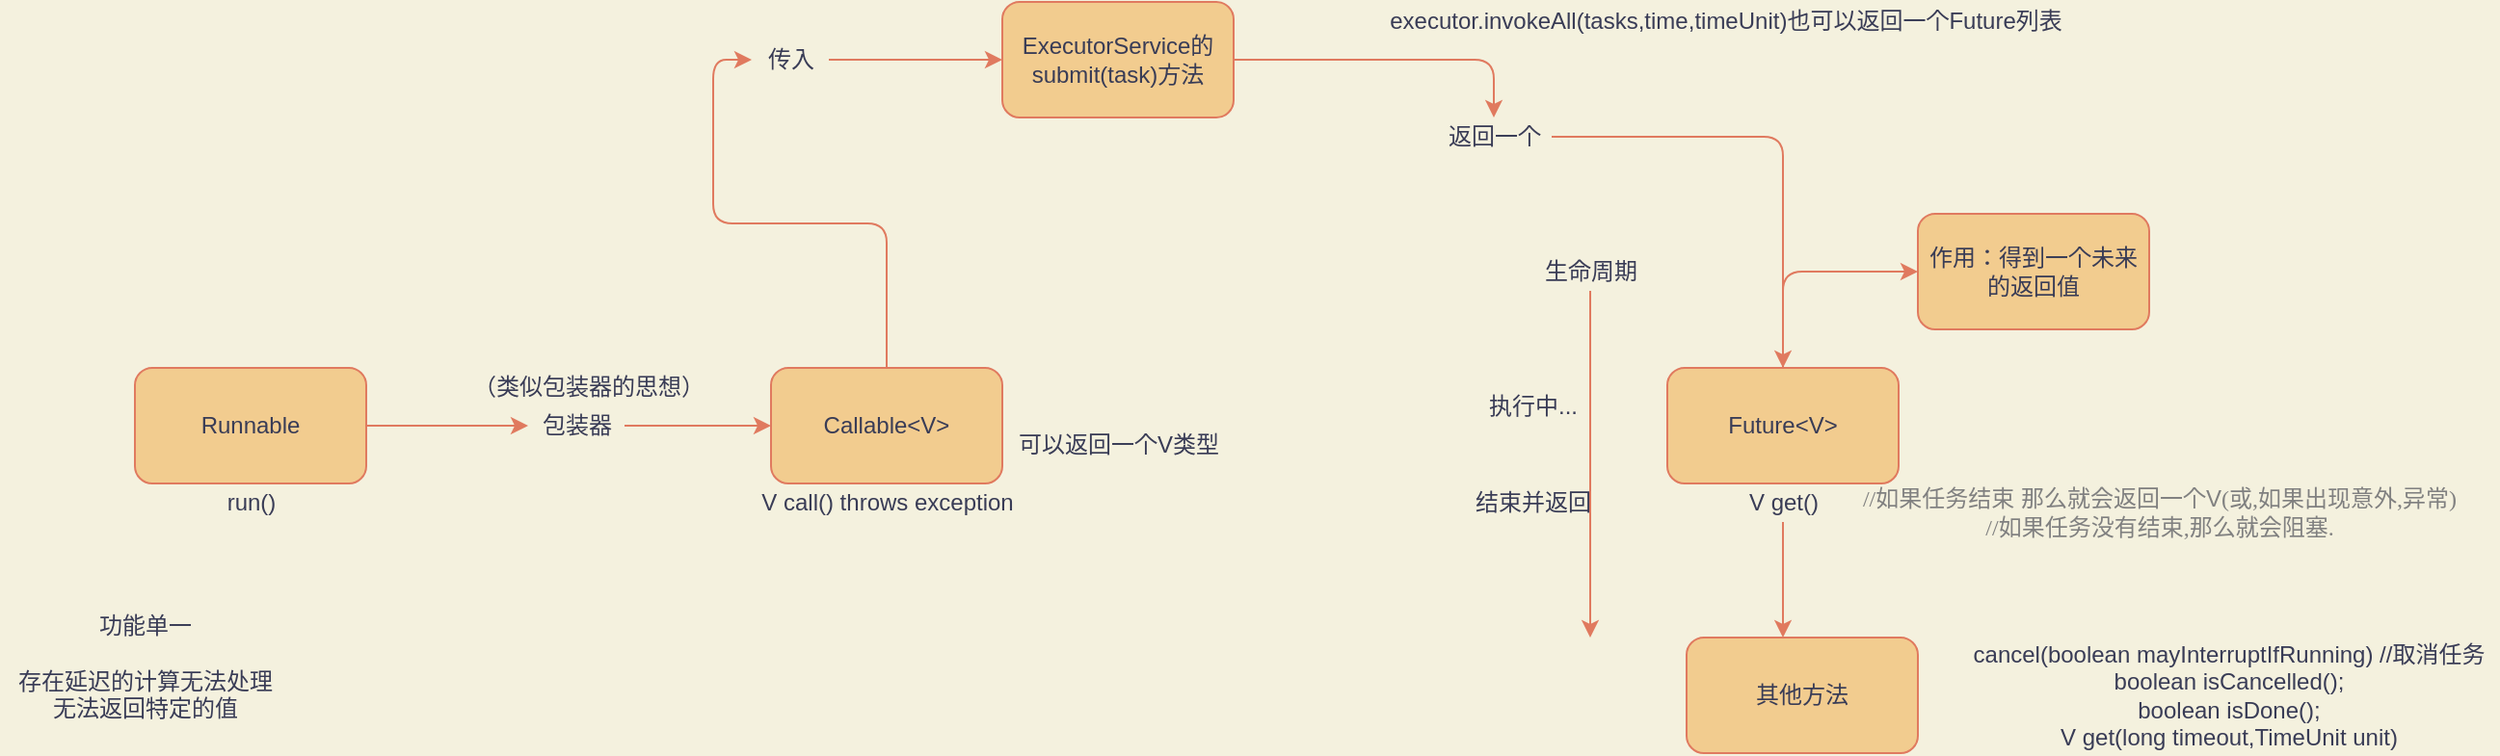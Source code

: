 <mxfile version="13.7.9" type="device" pages="3"><diagram id="ZHL8aBhr4fDz7TlUlvCl" name="Future和Callable 基础"><mxGraphModel dx="2128" dy="606" grid="1" gridSize="10" guides="1" tooltips="1" connect="1" arrows="1" fold="1" page="1" pageScale="1" pageWidth="827" pageHeight="1169" background="#F4F1DE" math="0" shadow="0"><root><mxCell id="0"/><mxCell id="1" parent="0"/><mxCell id="vaPRioYYggcYLWIS3dqC-3" value="" style="edgeStyle=orthogonalEdgeStyle;curved=0;rounded=1;sketch=0;orthogonalLoop=1;jettySize=auto;html=1;strokeColor=#E07A5F;fillColor=#F2CC8F;fontColor=#393C56;" edge="1" parent="1" source="vaPRioYYggcYLWIS3dqC-5" target="vaPRioYYggcYLWIS3dqC-2"><mxGeometry relative="1" as="geometry"/></mxCell><mxCell id="vaPRioYYggcYLWIS3dqC-1" value="Runnable" style="rounded=1;whiteSpace=wrap;html=1;sketch=0;strokeColor=#E07A5F;fillColor=#F2CC8F;fontColor=#393C56;" vertex="1" parent="1"><mxGeometry x="15" y="330" width="120" height="60" as="geometry"/></mxCell><mxCell id="vaPRioYYggcYLWIS3dqC-21" style="edgeStyle=orthogonalEdgeStyle;curved=0;rounded=1;sketch=0;orthogonalLoop=1;jettySize=auto;html=1;entryX=0;entryY=0.5;entryDx=0;entryDy=0;strokeColor=#E07A5F;fillColor=#F2CC8F;fontColor=#393C56;" edge="1" parent="1" source="vaPRioYYggcYLWIS3dqC-22" target="vaPRioYYggcYLWIS3dqC-16"><mxGeometry relative="1" as="geometry"/></mxCell><mxCell id="vaPRioYYggcYLWIS3dqC-2" value="Callable&amp;lt;V&amp;gt;" style="rounded=1;whiteSpace=wrap;html=1;sketch=0;strokeColor=#E07A5F;fillColor=#F2CC8F;fontColor=#393C56;" vertex="1" parent="1"><mxGeometry x="345" y="330" width="120" height="60" as="geometry"/></mxCell><mxCell id="vaPRioYYggcYLWIS3dqC-6" value="功能单一&lt;br&gt;&lt;br&gt;存在延迟的计算无法处理&lt;br&gt;无法返回特定的值" style="text;html=1;align=center;verticalAlign=middle;resizable=0;points=[];autosize=1;fontColor=#393C56;" vertex="1" parent="1"><mxGeometry x="-55" y="455" width="150" height="60" as="geometry"/></mxCell><mxCell id="vaPRioYYggcYLWIS3dqC-7" value="run()" style="text;html=1;align=center;verticalAlign=middle;resizable=0;points=[];autosize=1;fontColor=#393C56;" vertex="1" parent="1"><mxGeometry x="55" y="390" width="40" height="20" as="geometry"/></mxCell><mxCell id="vaPRioYYggcYLWIS3dqC-5" value="包装器" style="text;html=1;align=center;verticalAlign=middle;resizable=0;points=[];autosize=1;fontColor=#393C56;" vertex="1" parent="1"><mxGeometry x="219" y="350" width="50" height="20" as="geometry"/></mxCell><mxCell id="vaPRioYYggcYLWIS3dqC-8" value="" style="edgeStyle=orthogonalEdgeStyle;curved=0;rounded=1;sketch=0;orthogonalLoop=1;jettySize=auto;html=1;strokeColor=#E07A5F;fillColor=#F2CC8F;fontColor=#393C56;" edge="1" parent="1" source="vaPRioYYggcYLWIS3dqC-1" target="vaPRioYYggcYLWIS3dqC-5"><mxGeometry relative="1" as="geometry"><mxPoint x="135" y="360" as="sourcePoint"/><mxPoint x="345" y="360" as="targetPoint"/></mxGeometry></mxCell><mxCell id="vaPRioYYggcYLWIS3dqC-9" value="V call() throws exception" style="text;html=1;align=center;verticalAlign=middle;resizable=0;points=[];autosize=1;fontColor=#393C56;" vertex="1" parent="1"><mxGeometry x="330" y="390" width="150" height="20" as="geometry"/></mxCell><mxCell id="vaPRioYYggcYLWIS3dqC-10" value="" style="endArrow=classic;html=1;strokeColor=#E07A5F;fillColor=#F2CC8F;fontColor=#393C56;" edge="1" parent="1"><mxGeometry width="50" height="50" relative="1" as="geometry"><mxPoint x="770" y="290" as="sourcePoint"/><mxPoint x="770" y="470" as="targetPoint"/></mxGeometry></mxCell><mxCell id="vaPRioYYggcYLWIS3dqC-11" value="生命周期" style="text;html=1;align=center;verticalAlign=middle;resizable=0;points=[];autosize=1;fontColor=#393C56;" vertex="1" parent="1"><mxGeometry x="740" y="270" width="60" height="20" as="geometry"/></mxCell><mxCell id="vaPRioYYggcYLWIS3dqC-28" style="edgeStyle=orthogonalEdgeStyle;curved=0;rounded=1;sketch=0;orthogonalLoop=1;jettySize=auto;html=1;strokeColor=#E07A5F;fillColor=#F2CC8F;fontColor=#393C56;entryX=0;entryY=0.5;entryDx=0;entryDy=0;" edge="1" parent="1" source="vaPRioYYggcYLWIS3dqC-12" target="vaPRioYYggcYLWIS3dqC-29"><mxGeometry relative="1" as="geometry"><mxPoint x="980" y="290.0" as="targetPoint"/><Array as="points"><mxPoint x="870" y="280"/></Array></mxGeometry></mxCell><mxCell id="vaPRioYYggcYLWIS3dqC-12" value="Future&amp;lt;V&amp;gt;" style="rounded=1;whiteSpace=wrap;html=1;sketch=0;strokeColor=#E07A5F;fillColor=#F2CC8F;fontColor=#393C56;" vertex="1" parent="1"><mxGeometry x="810" y="330" width="120" height="60" as="geometry"/></mxCell><mxCell id="vaPRioYYggcYLWIS3dqC-24" style="edgeStyle=orthogonalEdgeStyle;curved=0;rounded=1;sketch=0;orthogonalLoop=1;jettySize=auto;html=1;strokeColor=#E07A5F;fillColor=#F2CC8F;fontColor=#393C56;" edge="1" parent="1" source="vaPRioYYggcYLWIS3dqC-13"><mxGeometry relative="1" as="geometry"><mxPoint x="870" y="470" as="targetPoint"/></mxGeometry></mxCell><mxCell id="vaPRioYYggcYLWIS3dqC-13" value="V get()" style="text;html=1;align=center;verticalAlign=middle;resizable=0;points=[];autosize=1;fontColor=#393C56;" vertex="1" parent="1"><mxGeometry x="845" y="390" width="50" height="20" as="geometry"/></mxCell><mxCell id="vaPRioYYggcYLWIS3dqC-18" style="edgeStyle=orthogonalEdgeStyle;curved=0;rounded=1;sketch=0;orthogonalLoop=1;jettySize=auto;html=1;entryX=0.5;entryY=0;entryDx=0;entryDy=0;strokeColor=#E07A5F;fillColor=#F2CC8F;fontColor=#393C56;" edge="1" parent="1" source="vaPRioYYggcYLWIS3dqC-19" target="vaPRioYYggcYLWIS3dqC-12"><mxGeometry relative="1" as="geometry"/></mxCell><mxCell id="vaPRioYYggcYLWIS3dqC-16" value="ExecutorService的submit(task)方法" style="rounded=1;whiteSpace=wrap;html=1;sketch=0;strokeColor=#E07A5F;fillColor=#F2CC8F;fontColor=#393C56;" vertex="1" parent="1"><mxGeometry x="465" y="140" width="120" height="60" as="geometry"/></mxCell><mxCell id="vaPRioYYggcYLWIS3dqC-19" value="返回一个" style="text;html=1;align=center;verticalAlign=middle;resizable=0;points=[];autosize=1;fontColor=#393C56;" vertex="1" parent="1"><mxGeometry x="690" y="200" width="60" height="20" as="geometry"/></mxCell><mxCell id="vaPRioYYggcYLWIS3dqC-20" style="edgeStyle=orthogonalEdgeStyle;curved=0;rounded=1;sketch=0;orthogonalLoop=1;jettySize=auto;html=1;entryX=0.5;entryY=0;entryDx=0;entryDy=0;strokeColor=#E07A5F;fillColor=#F2CC8F;fontColor=#393C56;" edge="1" parent="1" source="vaPRioYYggcYLWIS3dqC-16" target="vaPRioYYggcYLWIS3dqC-19"><mxGeometry relative="1" as="geometry"><mxPoint x="865" y="220" as="sourcePoint"/><mxPoint x="705" y="320" as="targetPoint"/></mxGeometry></mxCell><mxCell id="vaPRioYYggcYLWIS3dqC-22" value="传入" style="text;html=1;align=center;verticalAlign=middle;resizable=0;points=[];autosize=1;fontColor=#393C56;" vertex="1" parent="1"><mxGeometry x="335" y="160" width="40" height="20" as="geometry"/></mxCell><mxCell id="vaPRioYYggcYLWIS3dqC-23" style="edgeStyle=orthogonalEdgeStyle;curved=0;rounded=1;sketch=0;orthogonalLoop=1;jettySize=auto;html=1;entryX=0;entryY=0.5;entryDx=0;entryDy=0;strokeColor=#E07A5F;fillColor=#F2CC8F;fontColor=#393C56;" edge="1" parent="1" source="vaPRioYYggcYLWIS3dqC-2" target="vaPRioYYggcYLWIS3dqC-22"><mxGeometry relative="1" as="geometry"><mxPoint x="405.034" y="330" as="sourcePoint"/><mxPoint x="455" y="170" as="targetPoint"/></mxGeometry></mxCell><mxCell id="vaPRioYYggcYLWIS3dqC-25" value="执行中..." style="text;html=1;align=center;verticalAlign=middle;resizable=0;points=[];autosize=1;fontColor=#393C56;" vertex="1" parent="1"><mxGeometry x="710" y="340" width="60" height="20" as="geometry"/></mxCell><mxCell id="vaPRioYYggcYLWIS3dqC-26" value="结束并返回" style="text;html=1;align=center;verticalAlign=middle;resizable=0;points=[];autosize=1;fontColor=#393C56;" vertex="1" parent="1"><mxGeometry x="700" y="390" width="80" height="20" as="geometry"/></mxCell><mxCell id="vaPRioYYggcYLWIS3dqC-29" value="作用：得到一个未来的返回值" style="rounded=1;whiteSpace=wrap;html=1;sketch=0;strokeColor=#E07A5F;fillColor=#F2CC8F;fontColor=#393C56;" vertex="1" parent="1"><mxGeometry x="940" y="250" width="120" height="60" as="geometry"/></mxCell><mxCell id="vaPRioYYggcYLWIS3dqC-30" value="可以返回一个V类型" style="text;html=1;align=center;verticalAlign=middle;resizable=0;points=[];autosize=1;fontColor=#393C56;" vertex="1" parent="1"><mxGeometry x="465" y="360" width="120" height="20" as="geometry"/></mxCell><mxCell id="vaPRioYYggcYLWIS3dqC-31" value="（类似包装器的思想）" style="text;html=1;align=center;verticalAlign=middle;resizable=0;points=[];autosize=1;fontColor=#393C56;" vertex="1" parent="1"><mxGeometry x="180" y="330" width="140" height="20" as="geometry"/></mxCell><mxCell id="vaPRioYYggcYLWIS3dqC-32" value="&lt;font style=&quot;font-size: 12px&quot;&gt;&lt;span style=&quot;font-family: &amp;#34;consolas&amp;#34; ; color: rgb(128 , 128 , 128)&quot;&gt;//&lt;/span&gt;&lt;span style=&quot;color: rgb(128 , 128 , 128) ; font-family: &amp;#34;arial&amp;#34;&quot;&gt;如果任务结束 那么就会返回一个V&lt;/span&gt;&lt;span style=&quot;font-family: &amp;#34;consolas&amp;#34; ; color: rgb(128 , 128 , 128)&quot;&gt;(&lt;/span&gt;&lt;span style=&quot;color: rgb(128 , 128 , 128) ; font-family: &amp;#34;arial&amp;#34;&quot;&gt;或&lt;/span&gt;&lt;span style=&quot;font-family: &amp;#34;consolas&amp;#34; ; color: rgb(128 , 128 , 128)&quot;&gt;,&lt;/span&gt;&lt;span style=&quot;color: rgb(128 , 128 , 128) ; font-family: &amp;#34;arial&amp;#34;&quot;&gt;如果出现意外&lt;/span&gt;&lt;span style=&quot;font-family: &amp;#34;consolas&amp;#34; ; color: rgb(128 , 128 , 128)&quot;&gt;,&lt;/span&gt;&lt;span style=&quot;color: rgb(128 , 128 , 128) ; font-family: &amp;#34;arial&amp;#34;&quot;&gt;异常&lt;/span&gt;&lt;span style=&quot;font-family: &amp;#34;consolas&amp;#34; ; color: rgb(128 , 128 , 128)&quot;&gt;)&lt;br&gt;&lt;/span&gt;&lt;span style=&quot;font-family: &amp;#34;consolas&amp;#34; ; color: rgb(128 , 128 , 128)&quot;&gt;//&lt;/span&gt;&lt;span style=&quot;color: rgb(128 , 128 , 128) ; font-family: &amp;#34;arial&amp;#34;&quot;&gt;如果任务没有结束&lt;/span&gt;&lt;span style=&quot;font-family: &amp;#34;consolas&amp;#34; ; color: rgb(128 , 128 , 128)&quot;&gt;,&lt;/span&gt;&lt;span style=&quot;color: rgb(128 , 128 , 128) ; font-family: &amp;#34;arial&amp;#34;&quot;&gt;那么就会阻塞&lt;/span&gt;&lt;span style=&quot;font-family: &amp;#34;consolas&amp;#34; ; color: rgb(128 , 128 , 128)&quot;&gt;.&lt;/span&gt;&lt;/font&gt;" style="text;html=1;align=center;verticalAlign=middle;resizable=0;points=[];autosize=1;fontColor=#393C56;" vertex="1" parent="1"><mxGeometry x="895" y="390" width="340" height="30" as="geometry"/></mxCell><mxCell id="UpVcLJQyhlag4IIQAwY9-1" value="其他方法" style="rounded=1;whiteSpace=wrap;html=1;sketch=0;strokeColor=#E07A5F;fillColor=#F2CC8F;fontColor=#393C56;" vertex="1" parent="1"><mxGeometry x="820" y="470" width="120" height="60" as="geometry"/></mxCell><mxCell id="UpVcLJQyhlag4IIQAwY9-2" value="cancel(boolean mayInterruptIfRunning) //取消任务&lt;br&gt;boolean isCancelled();&lt;br&gt;boolean isDone();&lt;br&gt;V get(long timeout,TimeUnit unit)" style="text;html=1;align=center;verticalAlign=middle;resizable=0;points=[];autosize=1;fontColor=#393C56;" vertex="1" parent="1"><mxGeometry x="961" y="470" width="280" height="60" as="geometry"/></mxCell><mxCell id="q5jR5puw2UdDXA090257-1" value="executor.invokeAll(tasks,time,timeUnit)也可以返回一个Future列表" style="text;html=1;align=center;verticalAlign=middle;resizable=0;points=[];autosize=1;fontColor=#393C56;" vertex="1" parent="1"><mxGeometry x="660" y="140" width="360" height="20" as="geometry"/></mxCell></root></mxGraphModel></diagram><diagram id="rWzsDTMP2cvzB-yXN3G0" name="RunnableFuture"><mxGraphModel dx="2399" dy="1901" grid="1" gridSize="10" guides="1" tooltips="1" connect="1" arrows="1" fold="1" page="1" pageScale="1" pageWidth="827" pageHeight="1169" background="#F4F1DE" math="0" shadow="0"><root><mxCell id="3pAuuqge_CmNK7FzhPWj-0"/><mxCell id="3pAuuqge_CmNK7FzhPWj-1" parent="3pAuuqge_CmNK7FzhPWj-0"/><mxCell id="3pAuuqge_CmNK7FzhPWj-5" value="" style="edgeStyle=orthogonalEdgeStyle;curved=0;rounded=1;sketch=0;orthogonalLoop=1;jettySize=auto;html=1;strokeColor=#E07A5F;fillColor=#F2CC8F;fontColor=#393C56;" edge="1" parent="3pAuuqge_CmNK7FzhPWj-1" source="3pAuuqge_CmNK7FzhPWj-2" target="3pAuuqge_CmNK7FzhPWj-4"><mxGeometry relative="1" as="geometry"/></mxCell><mxCell id="3pAuuqge_CmNK7FzhPWj-2" value="FutureTask&amp;lt;T&amp;gt;" style="rounded=1;whiteSpace=wrap;html=1;sketch=0;strokeColor=#E07A5F;fillColor=#F2CC8F;fontColor=#393C56;" vertex="1" parent="3pAuuqge_CmNK7FzhPWj-1"><mxGeometry x="210" y="180" width="120" height="60" as="geometry"/></mxCell><mxCell id="3pAuuqge_CmNK7FzhPWj-7" style="edgeStyle=orthogonalEdgeStyle;curved=0;rounded=1;sketch=0;orthogonalLoop=1;jettySize=auto;html=1;strokeColor=#E07A5F;fillColor=#F2CC8F;fontColor=#393C56;" edge="1" parent="3pAuuqge_CmNK7FzhPWj-1" source="3pAuuqge_CmNK7FzhPWj-4"><mxGeometry relative="1" as="geometry"><mxPoint x="210.0" y="30" as="targetPoint"/></mxGeometry></mxCell><mxCell id="3pAuuqge_CmNK7FzhPWj-8" style="edgeStyle=orthogonalEdgeStyle;curved=0;rounded=1;sketch=0;orthogonalLoop=1;jettySize=auto;html=1;strokeColor=#E07A5F;fillColor=#F2CC8F;fontColor=#393C56;" edge="1" parent="3pAuuqge_CmNK7FzhPWj-1" source="3pAuuqge_CmNK7FzhPWj-4"><mxGeometry relative="1" as="geometry"><mxPoint x="330.0" y="30" as="targetPoint"/></mxGeometry></mxCell><mxCell id="3pAuuqge_CmNK7FzhPWj-4" value="&amp;lt;Interface&amp;gt;&lt;br&gt;RunnableFuture" style="rounded=1;whiteSpace=wrap;html=1;sketch=0;strokeColor=#E07A5F;fillColor=#F2CC8F;fontColor=#393C56;" vertex="1" parent="3pAuuqge_CmNK7FzhPWj-1"><mxGeometry x="210" y="70" width="120" height="60" as="geometry"/></mxCell><mxCell id="3pAuuqge_CmNK7FzhPWj-10" value="" style="edgeStyle=orthogonalEdgeStyle;curved=0;rounded=1;sketch=0;orthogonalLoop=1;jettySize=auto;html=1;strokeColor=#E07A5F;fillColor=#F2CC8F;fontColor=#393C56;" edge="1" parent="3pAuuqge_CmNK7FzhPWj-1" source="3pAuuqge_CmNK7FzhPWj-9" target="3pAuuqge_CmNK7FzhPWj-4"><mxGeometry relative="1" as="geometry"><Array as="points"><mxPoint x="210" y="50"/><mxPoint x="270" y="50"/></Array></mxGeometry></mxCell><mxCell id="3pAuuqge_CmNK7FzhPWj-9" value="Runnable" style="rounded=1;whiteSpace=wrap;html=1;sketch=0;strokeColor=#E07A5F;fillColor=#F2CC8F;fontColor=#393C56;" vertex="1" parent="3pAuuqge_CmNK7FzhPWj-1"><mxGeometry x="160" y="-10" width="100" height="40" as="geometry"/></mxCell><mxCell id="3pAuuqge_CmNK7FzhPWj-11" value="Future" style="rounded=1;whiteSpace=wrap;html=1;sketch=0;strokeColor=#E07A5F;fillColor=#F2CC8F;fontColor=#393C56;" vertex="1" parent="3pAuuqge_CmNK7FzhPWj-1"><mxGeometry x="290" y="-10" width="100" height="40" as="geometry"/></mxCell><mxCell id="3pAuuqge_CmNK7FzhPWj-12" value="未来可返回的任务" style="text;html=1;align=center;verticalAlign=middle;resizable=0;points=[];autosize=1;fontColor=#393C56;" vertex="1" parent="3pAuuqge_CmNK7FzhPWj-1"><mxGeometry x="350" y="90" width="110" height="20" as="geometry"/></mxCell><mxCell id="3pAuuqge_CmNK7FzhPWj-13" value="未来可返回的任务(实现类)" style="text;html=1;align=center;verticalAlign=middle;resizable=0;points=[];autosize=1;fontColor=#393C56;" vertex="1" parent="3pAuuqge_CmNK7FzhPWj-1"><mxGeometry x="340" y="200" width="160" height="20" as="geometry"/></mxCell><mxCell id="M_AsKASjMrUymaX6LxNe-0" value="可以立刻（用一个线程池）执行&lt;br&gt;并且未来执行结果可根据这个对象来直接get()" style="text;html=1;align=center;verticalAlign=middle;resizable=0;points=[];autosize=1;fontColor=#393C56;" vertex="1" parent="3pAuuqge_CmNK7FzhPWj-1"><mxGeometry x="300" y="240" width="260" height="30" as="geometry"/></mxCell><mxCell id="CMkJ8sV7ifgIdmnccGjk-1" style="edgeStyle=orthogonalEdgeStyle;curved=0;rounded=1;sketch=0;orthogonalLoop=1;jettySize=auto;html=1;strokeColor=#E07A5F;fillColor=#F2CC8F;fontColor=#393C56;" edge="1" parent="3pAuuqge_CmNK7FzhPWj-1" source="CMkJ8sV7ifgIdmnccGjk-2" target="3pAuuqge_CmNK7FzhPWj-2"><mxGeometry relative="1" as="geometry"/></mxCell><mxCell id="CMkJ8sV7ifgIdmnccGjk-0" value="Callable" style="rounded=1;whiteSpace=wrap;html=1;sketch=0;strokeColor=#E07A5F;fillColor=#F2CC8F;fontColor=#393C56;" vertex="1" parent="3pAuuqge_CmNK7FzhPWj-1"><mxGeometry x="-170" y="180" width="120" height="60" as="geometry"/></mxCell><mxCell id="CMkJ8sV7ifgIdmnccGjk-2" value="ThreadPoolExecutor.newTaskFor()" style="text;html=1;align=center;verticalAlign=middle;resizable=0;points=[];autosize=1;fontColor=#393C56;" vertex="1" parent="3pAuuqge_CmNK7FzhPWj-1"><mxGeometry x="-20" y="200" width="200" height="20" as="geometry"/></mxCell><mxCell id="CMkJ8sV7ifgIdmnccGjk-3" style="edgeStyle=orthogonalEdgeStyle;curved=0;rounded=1;sketch=0;orthogonalLoop=1;jettySize=auto;html=1;strokeColor=#E07A5F;fillColor=#F2CC8F;fontColor=#393C56;" edge="1" parent="3pAuuqge_CmNK7FzhPWj-1" source="CMkJ8sV7ifgIdmnccGjk-0" target="CMkJ8sV7ifgIdmnccGjk-2"><mxGeometry relative="1" as="geometry"><mxPoint x="-50" y="210" as="sourcePoint"/><mxPoint x="210" y="210" as="targetPoint"/></mxGeometry></mxCell></root></mxGraphModel></diagram><diagram id="lvP_316gR0ORiHB4-Qa3" name="CompletionService"><mxGraphModel dx="1301" dy="606" grid="1" gridSize="10" guides="1" tooltips="1" connect="1" arrows="1" fold="1" page="1" pageScale="1" pageWidth="827" pageHeight="1169" background="#F4F1DE" math="0" shadow="0"><root><mxCell id="yNXamv0oLrn1rBin5MZK-0"/><mxCell id="yNXamv0oLrn1rBin5MZK-1" parent="yNXamv0oLrn1rBin5MZK-0"/><mxCell id="NSIG69kerHEQIjocMlFq-2" value="" style="edgeStyle=orthogonalEdgeStyle;curved=0;rounded=1;sketch=0;orthogonalLoop=1;jettySize=auto;html=1;strokeColor=#E07A5F;fillColor=#F2CC8F;fontColor=#393C56;" edge="1" parent="yNXamv0oLrn1rBin5MZK-1" source="NSIG69kerHEQIjocMlFq-0" target="NSIG69kerHEQIjocMlFq-1"><mxGeometry relative="1" as="geometry"/></mxCell><mxCell id="NSIG69kerHEQIjocMlFq-0" value="Callable" style="rounded=1;whiteSpace=wrap;html=1;sketch=0;strokeColor=#E07A5F;fillColor=#F2CC8F;fontColor=#393C56;" vertex="1" parent="yNXamv0oLrn1rBin5MZK-1"><mxGeometry x="120" y="580" width="120" height="60" as="geometry"/></mxCell><mxCell id="NSIG69kerHEQIjocMlFq-5" value="" style="edgeStyle=orthogonalEdgeStyle;curved=0;rounded=1;sketch=0;orthogonalLoop=1;jettySize=auto;html=1;strokeColor=#E07A5F;fillColor=#F2CC8F;fontColor=#393C56;" edge="1" parent="yNXamv0oLrn1rBin5MZK-1" source="NSIG69kerHEQIjocMlFq-1" target="NSIG69kerHEQIjocMlFq-4"><mxGeometry relative="1" as="geometry"/></mxCell><mxCell id="NSIG69kerHEQIjocMlFq-1" value="ExecutorCompletionService" style="rounded=1;whiteSpace=wrap;html=1;sketch=0;strokeColor=#E07A5F;fillColor=#F2CC8F;fontColor=#393C56;" vertex="1" parent="yNXamv0oLrn1rBin5MZK-1"><mxGeometry x="380" y="520" width="180" height="70" as="geometry"/></mxCell><mxCell id="NSIG69kerHEQIjocMlFq-3" value="传给" style="text;html=1;align=center;verticalAlign=middle;resizable=0;points=[];autosize=1;fontColor=#393C56;" vertex="1" parent="yNXamv0oLrn1rBin5MZK-1"><mxGeometry x="260" y="585" width="40" height="20" as="geometry"/></mxCell><mxCell id="NSIG69kerHEQIjocMlFq-4" value="completionService" style="rounded=1;whiteSpace=wrap;html=1;sketch=0;strokeColor=#E07A5F;fillColor=#F2CC8F;fontColor=#393C56;" vertex="1" parent="yNXamv0oLrn1rBin5MZK-1"><mxGeometry x="410" y="390" width="120" height="60" as="geometry"/></mxCell><mxCell id="NSIG69kerHEQIjocMlFq-6" value="接口" style="text;html=1;align=center;verticalAlign=middle;resizable=0;points=[];autosize=1;fontColor=#393C56;" vertex="1" parent="yNXamv0oLrn1rBin5MZK-1"><mxGeometry x="450" y="360" width="40" height="20" as="geometry"/></mxCell><mxCell id="NSIG69kerHEQIjocMlFq-10" style="edgeStyle=orthogonalEdgeStyle;curved=0;rounded=1;sketch=0;orthogonalLoop=1;jettySize=auto;html=1;entryX=0;entryY=0.5;entryDx=0;entryDy=0;strokeColor=#E07A5F;fillColor=#F2CC8F;fontColor=#393C56;" edge="1" parent="yNXamv0oLrn1rBin5MZK-1" source="NSIG69kerHEQIjocMlFq-7" target="NSIG69kerHEQIjocMlFq-1"><mxGeometry relative="1" as="geometry"/></mxCell><mxCell id="NSIG69kerHEQIjocMlFq-7" value="Exeuctor&lt;br&gt;任务执行器" style="rounded=1;whiteSpace=wrap;html=1;sketch=0;strokeColor=#E07A5F;fillColor=#F2CC8F;fontColor=#393C56;" vertex="1" parent="yNXamv0oLrn1rBin5MZK-1"><mxGeometry x="120" y="470" width="120" height="60" as="geometry"/></mxCell><mxCell id="NSIG69kerHEQIjocMlFq-11" value="&quot;has a&quot;" style="text;html=1;align=center;verticalAlign=middle;resizable=0;points=[];autosize=1;fontColor=#393C56;" vertex="1" parent="yNXamv0oLrn1rBin5MZK-1"><mxGeometry x="255" y="480" width="50" height="20" as="geometry"/></mxCell><mxCell id="NSIG69kerHEQIjocMlFq-14" value="" style="edgeStyle=orthogonalEdgeStyle;curved=0;rounded=1;sketch=0;orthogonalLoop=1;jettySize=auto;html=1;strokeColor=#E07A5F;fillColor=#F2CC8F;fontColor=#393C56;" edge="1" parent="yNXamv0oLrn1rBin5MZK-1" source="NSIG69kerHEQIjocMlFq-12" target="NSIG69kerHEQIjocMlFq-13"><mxGeometry relative="1" as="geometry"/></mxCell><mxCell id="NSIG69kerHEQIjocMlFq-12" value="submit(task)" style="text;html=1;align=center;verticalAlign=middle;resizable=0;points=[];autosize=1;fontColor=#393C56;" vertex="1" parent="yNXamv0oLrn1rBin5MZK-1"><mxGeometry x="430" y="600" width="80" height="20" as="geometry"/></mxCell><mxCell id="NSIG69kerHEQIjocMlFq-13" value="委托Exeutor执行任务" style="text;html=1;align=center;verticalAlign=middle;resizable=0;points=[];autosize=1;fontColor=#393C56;" vertex="1" parent="yNXamv0oLrn1rBin5MZK-1"><mxGeometry x="575" y="600" width="130" height="20" as="geometry"/></mxCell><mxCell id="NSIG69kerHEQIjocMlFq-17" value="" style="edgeStyle=orthogonalEdgeStyle;curved=0;rounded=1;sketch=0;orthogonalLoop=1;jettySize=auto;html=1;strokeColor=#E07A5F;fillColor=#F2CC8F;fontColor=#393C56;" edge="1" parent="yNXamv0oLrn1rBin5MZK-1" source="NSIG69kerHEQIjocMlFq-15" target="NSIG69kerHEQIjocMlFq-16"><mxGeometry relative="1" as="geometry"/></mxCell><mxCell id="NSIG69kerHEQIjocMlFq-15" value="take()" style="text;html=1;align=center;verticalAlign=middle;resizable=0;points=[];autosize=1;fontColor=#393C56;" vertex="1" parent="yNXamv0oLrn1rBin5MZK-1"><mxGeometry x="440" y="620" width="50" height="20" as="geometry"/></mxCell><mxCell id="NSIG69kerHEQIjocMlFq-16" value="从执行器返回一个future" style="text;html=1;align=center;verticalAlign=middle;resizable=0;points=[];autosize=1;fontColor=#393C56;" vertex="1" parent="yNXamv0oLrn1rBin5MZK-1"><mxGeometry x="575" y="620" width="140" height="20" as="geometry"/></mxCell><mxCell id="NSIG69kerHEQIjocMlFq-18" value="维护了一个future队列" style="text;html=1;align=center;verticalAlign=middle;resizable=0;points=[];autosize=1;fontColor=#393C56;" vertex="1" parent="yNXamv0oLrn1rBin5MZK-1"><mxGeometry x="580" y="550" width="130" height="20" as="geometry"/></mxCell><mxCell id="NSIG69kerHEQIjocMlFq-22" value="" style="edgeStyle=orthogonalEdgeStyle;curved=0;rounded=1;sketch=0;orthogonalLoop=1;jettySize=auto;html=1;strokeColor=#E07A5F;fillColor=#F2CC8F;fontColor=#393C56;" edge="1" parent="yNXamv0oLrn1rBin5MZK-1" source="NSIG69kerHEQIjocMlFq-19" target="NSIG69kerHEQIjocMlFq-21"><mxGeometry relative="1" as="geometry"/></mxCell><mxCell id="NSIG69kerHEQIjocMlFq-19" value="take()" style="text;html=1;align=center;verticalAlign=middle;resizable=0;points=[];autosize=1;fontColor=#393C56;" vertex="1" parent="yNXamv0oLrn1rBin5MZK-1"><mxGeometry x="440" y="640" width="50" height="20" as="geometry"/></mxCell><mxCell id="NSIG69kerHEQIjocMlFq-21" value="从队列中继续取出future" style="text;html=1;align=center;verticalAlign=middle;resizable=0;points=[];autosize=1;fontColor=#393C56;" vertex="1" parent="yNXamv0oLrn1rBin5MZK-1"><mxGeometry x="570" y="640" width="140" height="20" as="geometry"/></mxCell><mxCell id="NSIG69kerHEQIjocMlFq-26" value="作用：方便执行一系列任务，并得到一系列结果" style="whiteSpace=wrap;html=1;rounded=0;sketch=0;strokeColor=#E07A5F;fillColor=#F2CC8F;fontColor=#393C56;" vertex="1" parent="yNXamv0oLrn1rBin5MZK-1"><mxGeometry x="590" y="330" width="260" height="60" as="geometry"/></mxCell></root></mxGraphModel></diagram></mxfile>